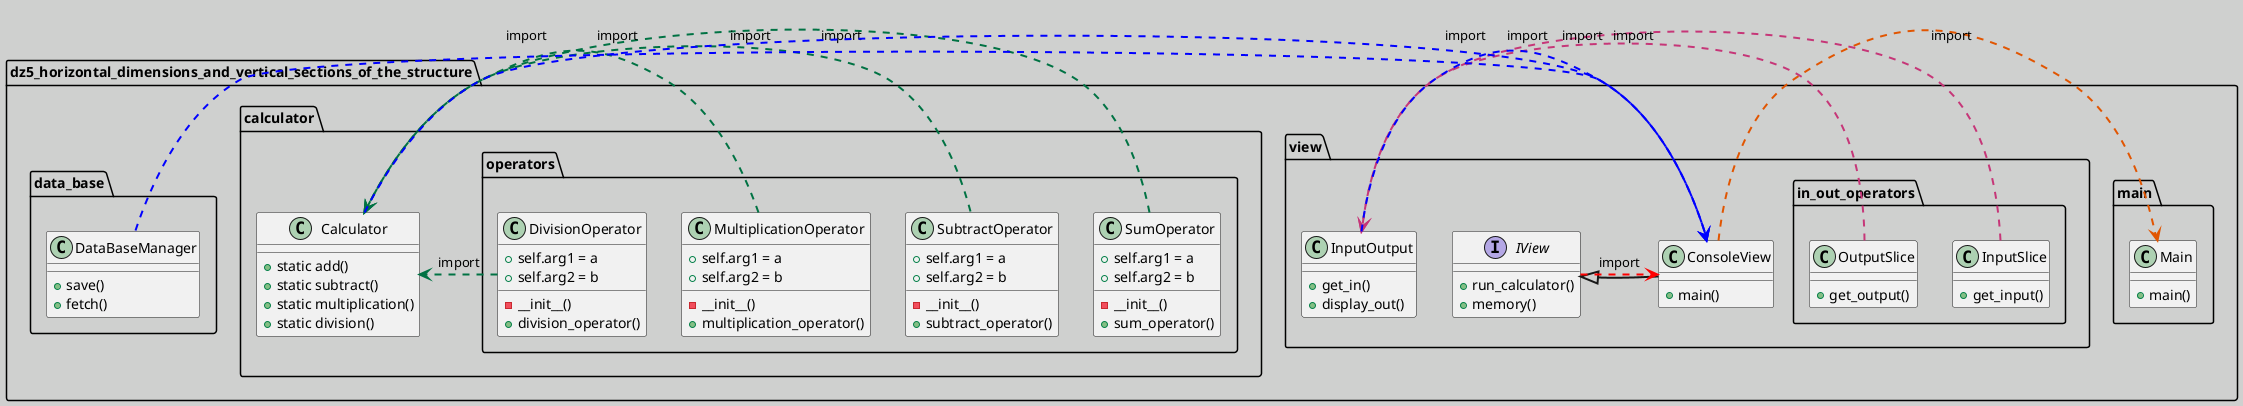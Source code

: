 @startuml
namespace dz5_horizontal_dimensions_and_vertical_sections_of_the_structure{
    skinparam sequenceArrowThickness 2

    package main {
        class Main {
            + main()
        }
    }

    package view {
        package in_out_operators{
            class InputSlice {
            + get_input()
            }

            class OutputSlice {
            + get_output()
            }

        }

        interface IView {
            + run_calculator()
            + memory()
        }

        class InputOutput {
            + get_in()
            + display_out()
        }

        class ConsoleView extends IView {
            + main()
        }
    }

    package calculator {
        package operators {
            class SumOperator{
                + self.arg1 = a
                + self.arg2 = b
                - __init__()
                + sum_operator()
            }

            class SubtractOperator{
                + self.arg1 = a
                + self.arg2 = b
                - __init__()
                + subtract_operator()
            }

            class MultiplicationOperator{
                + self.arg1 = a
                + self.arg2 = b
                - __init__()
                + multiplication_operator()
            }

             class DivisionOperator{
                + self.arg1 = a
                + self.arg2 = b
                - __init__()
                + division_operator()
            }
        }

        class Calculator {
            + static add()
            + static subtract()
            + static multiplication()
            + static division()
        }
    }

    package data_base {
        class DataBaseManager {
            + save()
            + fetch()
        }
    }


    skinparam arrowColor #FF0000
    IView .> view.ConsoleView : import

    skinparam arrowColor #E15501
    ConsoleView .> Main : import

    skinparam arrowColor #C63678
    InputSlice .> InputOutput : import
    OutputSlice .> InputOutput : import

    skinparam arrowColor #007243
    SumOperator .> Calculator : import
    SubtractOperator .> Calculator : import
    MultiplicationOperator .> Calculator : import
    DivisionOperator .> Calculator : import

    skinparam arrowColor #0000FF
    InputOutput .> ConsoleView : import
    Calculator .> ConsoleView : import
    DataBaseManager .> ConsoleView : import

    skinparam backgroundColor #CFD0CF

}
@enduml